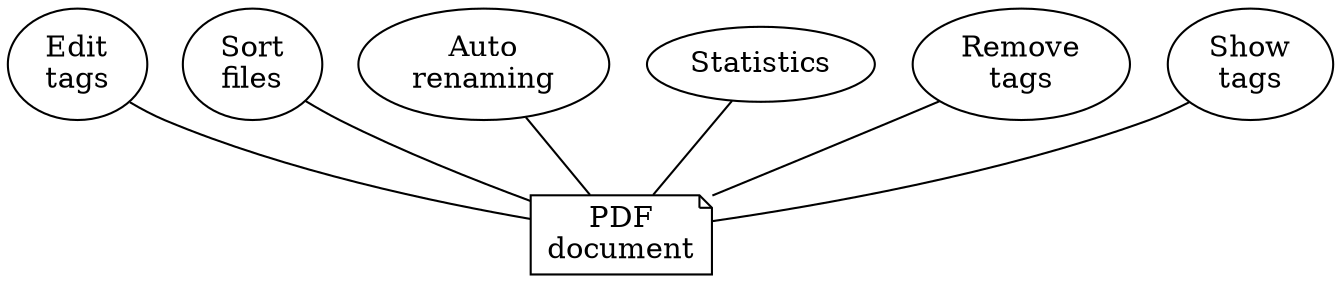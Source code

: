 /*
 * Creates via
 * $ neato -Tpng <inputfile.dot> -o <outputfile.png>
 */
graph features {

  node [ ]
    edit [ label="Edit\ntags"; ]
    sort [ label="Sort\nfiles"; ]
    rename [ label="Auto\nrenaming"; ]
    stat [ label="Statistics"; ]
    clean [ label="Remove\ntags"; ]
    show [ label="Show\ntags"; ]
  
  node [ shape="note"; ]
    document [ label="PDF\ndocument"; ]

  { edit,rename,clean,show,stat,sort } -- document
}
